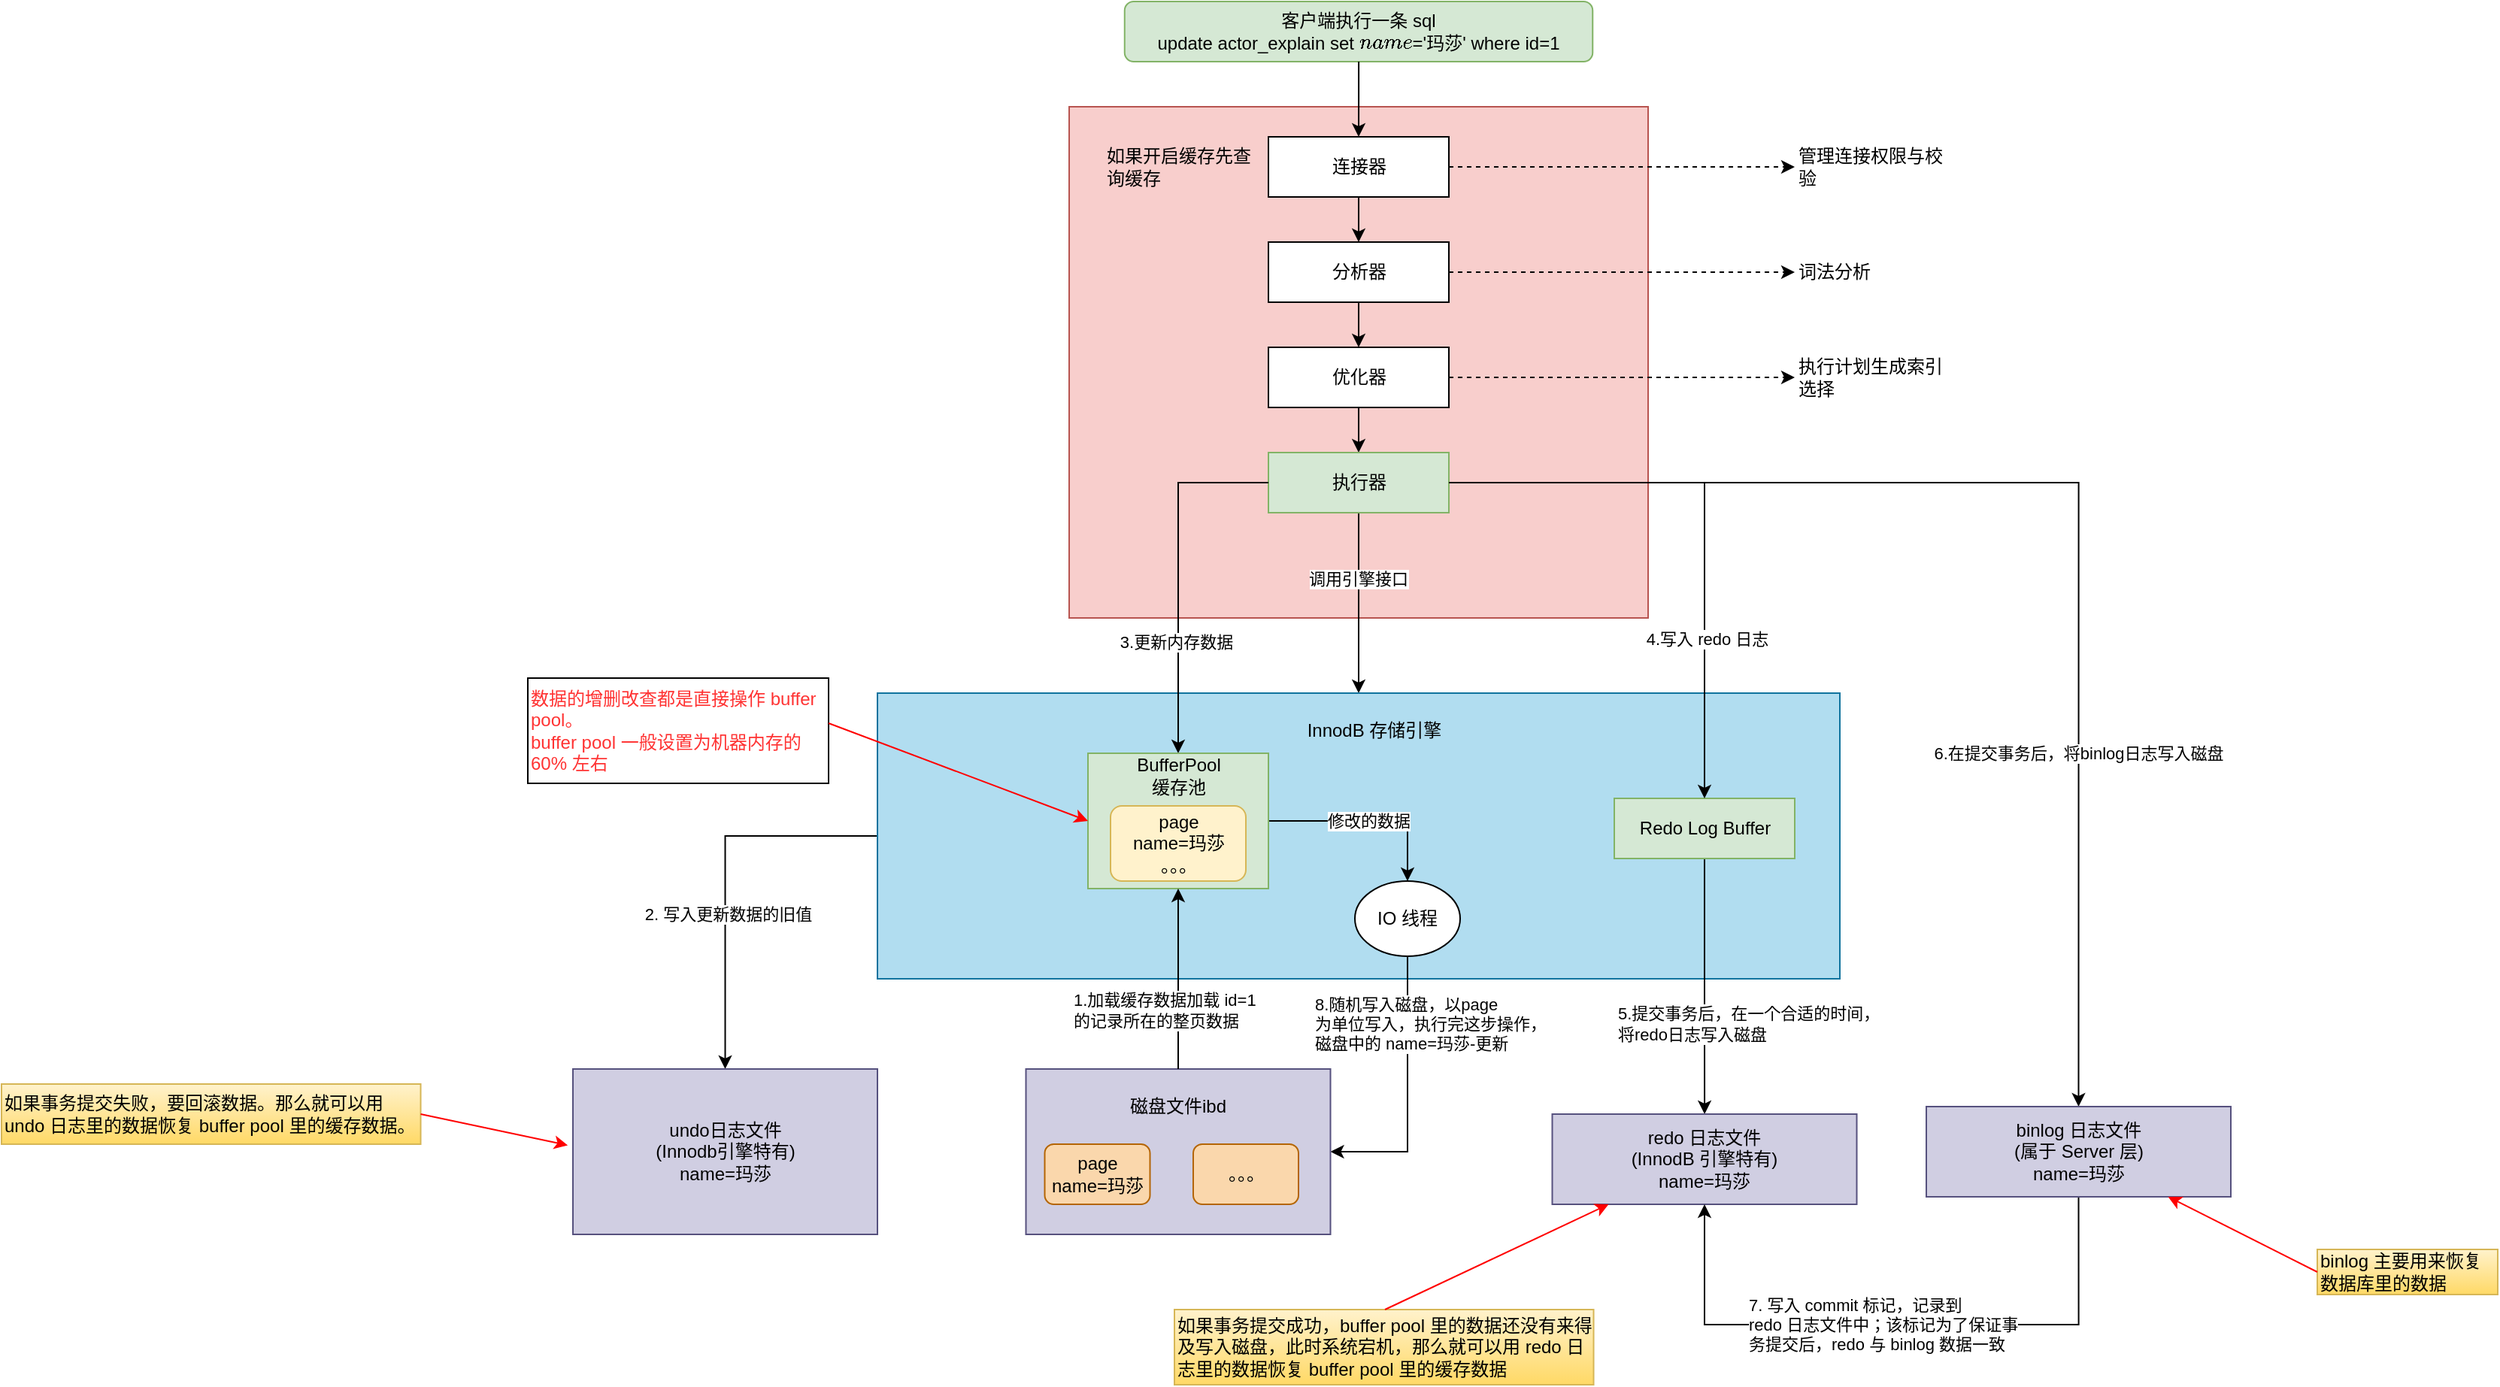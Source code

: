 <mxfile version="20.8.6" type="github">
  <diagram id="j2rWA9-SspOJQfwxpXN0" name="第 1 页">
    <mxGraphModel dx="1979" dy="611" grid="1" gridSize="10" guides="1" tooltips="1" connect="1" arrows="1" fold="1" page="1" pageScale="1" pageWidth="827" pageHeight="1169" math="0" shadow="0">
      <root>
        <mxCell id="0" />
        <mxCell id="1" parent="0" />
        <mxCell id="ka-1JWK0UKZm-RNWw-po-1" value="客户端执行一条 sql&lt;br&gt;update actor_explain set `name`=&#39;玛莎&#39; where id=1" style="rounded=1;whiteSpace=wrap;html=1;fillColor=#d5e8d4;strokeColor=#82b366;" vertex="1" parent="1">
          <mxGeometry x="236.88" y="40" width="311.25" height="40" as="geometry" />
        </mxCell>
        <mxCell id="ka-1JWK0UKZm-RNWw-po-4" value="" style="rounded=0;whiteSpace=wrap;html=1;fillColor=#f8cecc;strokeColor=#b85450;" vertex="1" parent="1">
          <mxGeometry x="200" y="110" width="385" height="340" as="geometry" />
        </mxCell>
        <mxCell id="ka-1JWK0UKZm-RNWw-po-8" value="" style="edgeStyle=orthogonalEdgeStyle;rounded=0;orthogonalLoop=1;jettySize=auto;html=1;" edge="1" parent="1" source="ka-1JWK0UKZm-RNWw-po-6" target="ka-1JWK0UKZm-RNWw-po-7">
          <mxGeometry relative="1" as="geometry" />
        </mxCell>
        <mxCell id="ka-1JWK0UKZm-RNWw-po-21" style="edgeStyle=orthogonalEdgeStyle;rounded=0;orthogonalLoop=1;jettySize=auto;html=1;exitX=1;exitY=0.5;exitDx=0;exitDy=0;entryX=0;entryY=0.5;entryDx=0;entryDy=0;dashed=1;" edge="1" parent="1" source="ka-1JWK0UKZm-RNWw-po-6" target="ka-1JWK0UKZm-RNWw-po-17">
          <mxGeometry relative="1" as="geometry" />
        </mxCell>
        <mxCell id="ka-1JWK0UKZm-RNWw-po-6" value="连接器" style="rounded=0;whiteSpace=wrap;html=1;" vertex="1" parent="1">
          <mxGeometry x="332.5" y="130" width="120" height="40" as="geometry" />
        </mxCell>
        <mxCell id="ka-1JWK0UKZm-RNWw-po-5" style="edgeStyle=orthogonalEdgeStyle;rounded=0;orthogonalLoop=1;jettySize=auto;html=1;" edge="1" parent="1" source="ka-1JWK0UKZm-RNWw-po-1" target="ka-1JWK0UKZm-RNWw-po-6">
          <mxGeometry relative="1" as="geometry" />
        </mxCell>
        <mxCell id="ka-1JWK0UKZm-RNWw-po-11" value="" style="edgeStyle=orthogonalEdgeStyle;rounded=0;orthogonalLoop=1;jettySize=auto;html=1;" edge="1" parent="1" source="ka-1JWK0UKZm-RNWw-po-7" target="ka-1JWK0UKZm-RNWw-po-10">
          <mxGeometry relative="1" as="geometry" />
        </mxCell>
        <mxCell id="ka-1JWK0UKZm-RNWw-po-7" value="分析器" style="whiteSpace=wrap;html=1;rounded=0;" vertex="1" parent="1">
          <mxGeometry x="332.5" y="200" width="120" height="40" as="geometry" />
        </mxCell>
        <mxCell id="ka-1JWK0UKZm-RNWw-po-9" style="edgeStyle=orthogonalEdgeStyle;rounded=0;orthogonalLoop=1;jettySize=auto;html=1;exitX=0.5;exitY=1;exitDx=0;exitDy=0;" edge="1" parent="1" source="ka-1JWK0UKZm-RNWw-po-7" target="ka-1JWK0UKZm-RNWw-po-7">
          <mxGeometry relative="1" as="geometry" />
        </mxCell>
        <mxCell id="ka-1JWK0UKZm-RNWw-po-13" style="edgeStyle=orthogonalEdgeStyle;rounded=0;orthogonalLoop=1;jettySize=auto;html=1;" edge="1" parent="1" source="ka-1JWK0UKZm-RNWw-po-10" target="ka-1JWK0UKZm-RNWw-po-12">
          <mxGeometry relative="1" as="geometry" />
        </mxCell>
        <mxCell id="ka-1JWK0UKZm-RNWw-po-23" style="edgeStyle=orthogonalEdgeStyle;rounded=0;orthogonalLoop=1;jettySize=auto;html=1;entryX=0;entryY=0.5;entryDx=0;entryDy=0;dashed=1;" edge="1" parent="1" source="ka-1JWK0UKZm-RNWw-po-10" target="ka-1JWK0UKZm-RNWw-po-22">
          <mxGeometry relative="1" as="geometry" />
        </mxCell>
        <mxCell id="ka-1JWK0UKZm-RNWw-po-10" value="优化器" style="whiteSpace=wrap;html=1;rounded=0;" vertex="1" parent="1">
          <mxGeometry x="332.5" y="270" width="120" height="40" as="geometry" />
        </mxCell>
        <mxCell id="ka-1JWK0UKZm-RNWw-po-25" style="edgeStyle=orthogonalEdgeStyle;rounded=0;orthogonalLoop=1;jettySize=auto;html=1;exitX=0.5;exitY=1;exitDx=0;exitDy=0;entryX=0.5;entryY=0;entryDx=0;entryDy=0;" edge="1" parent="1" source="ka-1JWK0UKZm-RNWw-po-12" target="ka-1JWK0UKZm-RNWw-po-24">
          <mxGeometry relative="1" as="geometry" />
        </mxCell>
        <mxCell id="ka-1JWK0UKZm-RNWw-po-26" value="调用引擎接口" style="edgeLabel;html=1;align=center;verticalAlign=middle;resizable=0;points=[];" vertex="1" connectable="0" parent="ka-1JWK0UKZm-RNWw-po-25">
          <mxGeometry x="-0.269" y="-1" relative="1" as="geometry">
            <mxPoint as="offset" />
          </mxGeometry>
        </mxCell>
        <mxCell id="ka-1JWK0UKZm-RNWw-po-58" style="edgeStyle=orthogonalEdgeStyle;rounded=0;orthogonalLoop=1;jettySize=auto;html=1;entryX=0.5;entryY=0;entryDx=0;entryDy=0;fontColor=#000000;" edge="1" parent="1" source="ka-1JWK0UKZm-RNWw-po-12" target="ka-1JWK0UKZm-RNWw-po-47">
          <mxGeometry relative="1" as="geometry" />
        </mxCell>
        <mxCell id="ka-1JWK0UKZm-RNWw-po-65" value="6.在提交事务后，将binlog日志写入磁盘" style="edgeLabel;html=1;align=center;verticalAlign=middle;resizable=0;points=[];fontColor=#000000;" vertex="1" connectable="0" parent="ka-1JWK0UKZm-RNWw-po-58">
          <mxGeometry x="0.437" y="-1" relative="1" as="geometry">
            <mxPoint as="offset" />
          </mxGeometry>
        </mxCell>
        <mxCell id="ka-1JWK0UKZm-RNWw-po-12" value="执行器" style="whiteSpace=wrap;html=1;rounded=0;fillColor=#d5e8d4;strokeColor=#82b366;" vertex="1" parent="1">
          <mxGeometry x="332.5" y="340" width="120" height="40" as="geometry" />
        </mxCell>
        <mxCell id="ka-1JWK0UKZm-RNWw-po-14" value="如果开启缓存先查询缓存" style="text;html=1;strokeColor=none;fillColor=none;align=left;verticalAlign=middle;whiteSpace=wrap;rounded=0;" vertex="1" parent="1">
          <mxGeometry x="222.5" y="135" width="100" height="30" as="geometry" />
        </mxCell>
        <mxCell id="ka-1JWK0UKZm-RNWw-po-17" value="管理连接权限与校验" style="text;html=1;strokeColor=none;fillColor=none;align=left;verticalAlign=middle;whiteSpace=wrap;rounded=0;" vertex="1" parent="1">
          <mxGeometry x="682.5" y="135" width="100" height="30" as="geometry" />
        </mxCell>
        <mxCell id="ka-1JWK0UKZm-RNWw-po-19" style="edgeStyle=orthogonalEdgeStyle;rounded=0;orthogonalLoop=1;jettySize=auto;html=1;exitX=1;exitY=0.5;exitDx=0;exitDy=0;dashed=1;entryX=0;entryY=0.5;entryDx=0;entryDy=0;" edge="1" parent="1" source="ka-1JWK0UKZm-RNWw-po-7" target="ka-1JWK0UKZm-RNWw-po-20">
          <mxGeometry relative="1" as="geometry">
            <mxPoint x="672.5" y="220" as="targetPoint" />
            <mxPoint x="562.5" y="220" as="sourcePoint" />
          </mxGeometry>
        </mxCell>
        <mxCell id="ka-1JWK0UKZm-RNWw-po-20" value="词法分析" style="text;html=1;strokeColor=none;fillColor=none;align=left;verticalAlign=middle;whiteSpace=wrap;rounded=0;" vertex="1" parent="1">
          <mxGeometry x="682.5" y="205" width="100" height="30" as="geometry" />
        </mxCell>
        <mxCell id="ka-1JWK0UKZm-RNWw-po-22" value="执行计划生成索引选择" style="text;html=1;strokeColor=none;fillColor=none;align=left;verticalAlign=middle;whiteSpace=wrap;rounded=0;" vertex="1" parent="1">
          <mxGeometry x="682.5" y="275" width="100" height="30" as="geometry" />
        </mxCell>
        <mxCell id="ka-1JWK0UKZm-RNWw-po-52" style="edgeStyle=orthogonalEdgeStyle;rounded=0;orthogonalLoop=1;jettySize=auto;html=1;fontColor=#000000;exitX=0;exitY=0.5;exitDx=0;exitDy=0;" edge="1" parent="1" source="ka-1JWK0UKZm-RNWw-po-24" target="ka-1JWK0UKZm-RNWw-po-50">
          <mxGeometry relative="1" as="geometry" />
        </mxCell>
        <mxCell id="ka-1JWK0UKZm-RNWw-po-71" value="2. 写入更新数据的旧值" style="edgeLabel;html=1;align=center;verticalAlign=middle;resizable=0;points=[];fontColor=#000000;" vertex="1" connectable="0" parent="ka-1JWK0UKZm-RNWw-po-52">
          <mxGeometry x="0.19" y="1" relative="1" as="geometry">
            <mxPoint as="offset" />
          </mxGeometry>
        </mxCell>
        <mxCell id="ka-1JWK0UKZm-RNWw-po-24" value="" style="rounded=0;whiteSpace=wrap;html=1;fillColor=#b1ddf0;strokeColor=#10739e;" vertex="1" parent="1">
          <mxGeometry x="72.5" y="500" width="640" height="190" as="geometry" />
        </mxCell>
        <mxCell id="ka-1JWK0UKZm-RNWw-po-27" value="InnodB 存储引擎" style="text;html=1;strokeColor=none;fillColor=none;align=center;verticalAlign=middle;whiteSpace=wrap;rounded=0;" vertex="1" parent="1">
          <mxGeometry x="352.5" y="510" width="100" height="30" as="geometry" />
        </mxCell>
        <mxCell id="ka-1JWK0UKZm-RNWw-po-34" value="修改的数据" style="edgeStyle=orthogonalEdgeStyle;rounded=0;orthogonalLoop=1;jettySize=auto;html=1;exitX=1;exitY=0.5;exitDx=0;exitDy=0;entryX=0.5;entryY=0;entryDx=0;entryDy=0;" edge="1" parent="1" source="ka-1JWK0UKZm-RNWw-po-28" target="ka-1JWK0UKZm-RNWw-po-33">
          <mxGeometry relative="1" as="geometry" />
        </mxCell>
        <mxCell id="ka-1JWK0UKZm-RNWw-po-46" style="edgeStyle=orthogonalEdgeStyle;rounded=0;orthogonalLoop=1;jettySize=auto;html=1;exitX=0.5;exitY=1;exitDx=0;exitDy=0;fontColor=#000000;" edge="1" parent="1" source="ka-1JWK0UKZm-RNWw-po-32" target="ka-1JWK0UKZm-RNWw-po-45">
          <mxGeometry relative="1" as="geometry" />
        </mxCell>
        <mxCell id="ka-1JWK0UKZm-RNWw-po-57" value="5.提交事务后，在一个合适的时间，&lt;br&gt;将redo日志写入磁盘" style="edgeLabel;html=1;align=left;verticalAlign=middle;resizable=0;points=[];fontColor=#000000;" vertex="1" connectable="0" parent="ka-1JWK0UKZm-RNWw-po-46">
          <mxGeometry x="0.383" y="-1" relative="1" as="geometry">
            <mxPoint x="-59" y="-8" as="offset" />
          </mxGeometry>
        </mxCell>
        <mxCell id="ka-1JWK0UKZm-RNWw-po-32" value="Redo Log Buffer" style="rounded=0;whiteSpace=wrap;html=1;fillColor=#d5e8d4;strokeColor=#82b366;" vertex="1" parent="1">
          <mxGeometry x="562.5" y="570" width="120" height="40" as="geometry" />
        </mxCell>
        <mxCell id="ka-1JWK0UKZm-RNWw-po-53" style="edgeStyle=orthogonalEdgeStyle;rounded=0;orthogonalLoop=1;jettySize=auto;html=1;exitX=0.5;exitY=1;exitDx=0;exitDy=0;entryX=1;entryY=0.5;entryDx=0;entryDy=0;fontColor=#000000;" edge="1" parent="1" source="ka-1JWK0UKZm-RNWw-po-33" target="ka-1JWK0UKZm-RNWw-po-40">
          <mxGeometry relative="1" as="geometry" />
        </mxCell>
        <mxCell id="ka-1JWK0UKZm-RNWw-po-56" value="&lt;div style=&quot;text-align: left;&quot;&gt;8.随机写入磁盘，以page&lt;/div&gt;&lt;div style=&quot;text-align: left;&quot;&gt;为单位写入，执行完这步操作，&lt;/div&gt;&lt;div style=&quot;text-align: left;&quot;&gt;磁盘中的 name=玛莎-更新&lt;/div&gt;" style="edgeLabel;html=1;align=center;verticalAlign=middle;resizable=0;points=[];fontColor=#000000;" vertex="1" connectable="0" parent="ka-1JWK0UKZm-RNWw-po-53">
          <mxGeometry x="-0.637" y="-3" relative="1" as="geometry">
            <mxPoint x="18" y="12" as="offset" />
          </mxGeometry>
        </mxCell>
        <mxCell id="ka-1JWK0UKZm-RNWw-po-33" value="IO 线程" style="ellipse;whiteSpace=wrap;html=1;" vertex="1" parent="1">
          <mxGeometry x="390" y="625" width="70" height="50" as="geometry" />
        </mxCell>
        <mxCell id="ka-1JWK0UKZm-RNWw-po-35" value="&lt;font color=&quot;#ff3333&quot;&gt;数据的增删改查都是直接操作 buffer pool。&lt;br&gt;buffer pool 一般设置为机器内存的 60% 左右&lt;/font&gt;" style="text;html=1;strokeColor=default;fillColor=none;align=left;verticalAlign=middle;whiteSpace=wrap;rounded=0;" vertex="1" parent="1">
          <mxGeometry x="-160" y="490" width="200" height="70" as="geometry" />
        </mxCell>
        <mxCell id="ka-1JWK0UKZm-RNWw-po-37" style="edgeStyle=orthogonalEdgeStyle;rounded=0;orthogonalLoop=1;jettySize=auto;html=1;exitX=1;exitY=0.5;exitDx=0;exitDy=0;fontColor=#FF3333;" edge="1" parent="1" source="ka-1JWK0UKZm-RNWw-po-12" target="ka-1JWK0UKZm-RNWw-po-32">
          <mxGeometry relative="1" as="geometry" />
        </mxCell>
        <mxCell id="ka-1JWK0UKZm-RNWw-po-70" value="4.写入 redo 日志" style="edgeLabel;html=1;align=center;verticalAlign=middle;resizable=0;points=[];fontColor=#000000;" vertex="1" connectable="0" parent="ka-1JWK0UKZm-RNWw-po-37">
          <mxGeometry x="0.442" y="1" relative="1" as="geometry">
            <mxPoint as="offset" />
          </mxGeometry>
        </mxCell>
        <mxCell id="ka-1JWK0UKZm-RNWw-po-38" style="edgeStyle=orthogonalEdgeStyle;rounded=0;orthogonalLoop=1;jettySize=auto;html=1;exitX=0;exitY=0.5;exitDx=0;exitDy=0;fontColor=#FF3333;" edge="1" parent="1" source="ka-1JWK0UKZm-RNWw-po-12" target="ka-1JWK0UKZm-RNWw-po-29">
          <mxGeometry relative="1" as="geometry" />
        </mxCell>
        <mxCell id="ka-1JWK0UKZm-RNWw-po-69" value="3.更新内存数据" style="edgeLabel;html=1;align=center;verticalAlign=middle;resizable=0;points=[];fontColor=#000000;" vertex="1" connectable="0" parent="ka-1JWK0UKZm-RNWw-po-38">
          <mxGeometry x="0.385" y="-2" relative="1" as="geometry">
            <mxPoint as="offset" />
          </mxGeometry>
        </mxCell>
        <mxCell id="ka-1JWK0UKZm-RNWw-po-39" value="" style="group" vertex="1" connectable="0" parent="1">
          <mxGeometry x="212.5" y="540" width="120" height="90" as="geometry" />
        </mxCell>
        <mxCell id="ka-1JWK0UKZm-RNWw-po-28" value="" style="rounded=0;whiteSpace=wrap;html=1;fillColor=#d5e8d4;strokeColor=#82b366;" vertex="1" parent="ka-1JWK0UKZm-RNWw-po-39">
          <mxGeometry width="120" height="90" as="geometry" />
        </mxCell>
        <mxCell id="ka-1JWK0UKZm-RNWw-po-29" value="BufferPool缓存池" style="text;html=1;strokeColor=none;fillColor=none;align=center;verticalAlign=middle;whiteSpace=wrap;rounded=0;" vertex="1" parent="ka-1JWK0UKZm-RNWw-po-39">
          <mxGeometry x="30" width="60" height="30" as="geometry" />
        </mxCell>
        <mxCell id="ka-1JWK0UKZm-RNWw-po-31" value="page&lt;br&gt;name=玛莎&lt;br&gt;。。。" style="rounded=1;whiteSpace=wrap;html=1;fillColor=#fff2cc;strokeColor=#d6b656;" vertex="1" parent="ka-1JWK0UKZm-RNWw-po-39">
          <mxGeometry x="15" y="35" width="90" height="50" as="geometry" />
        </mxCell>
        <mxCell id="ka-1JWK0UKZm-RNWw-po-40" value="" style="rounded=0;whiteSpace=wrap;html=1;strokeColor=#56517e;fillColor=#d0cee2;" vertex="1" parent="1">
          <mxGeometry x="171.25" y="750" width="202.5" height="110" as="geometry" />
        </mxCell>
        <mxCell id="ka-1JWK0UKZm-RNWw-po-49" style="edgeStyle=orthogonalEdgeStyle;rounded=0;orthogonalLoop=1;jettySize=auto;html=1;entryX=0.5;entryY=1;entryDx=0;entryDy=0;fontColor=#000000;exitX=0.5;exitY=0;exitDx=0;exitDy=0;" edge="1" parent="1" source="ka-1JWK0UKZm-RNWw-po-40" target="ka-1JWK0UKZm-RNWw-po-28">
          <mxGeometry relative="1" as="geometry" />
        </mxCell>
        <mxCell id="ka-1JWK0UKZm-RNWw-po-54" value="1.加载缓存数据加载 id=1 &lt;br&gt;的记录所在的整页数据" style="edgeLabel;html=1;align=left;verticalAlign=middle;resizable=0;points=[];fontColor=#000000;" vertex="1" connectable="0" parent="ka-1JWK0UKZm-RNWw-po-49">
          <mxGeometry x="-0.243" y="-1" relative="1" as="geometry">
            <mxPoint x="-73" y="6" as="offset" />
          </mxGeometry>
        </mxCell>
        <mxCell id="ka-1JWK0UKZm-RNWw-po-41" value="磁盘文件ibd" style="text;html=1;strokeColor=none;fillColor=none;align=center;verticalAlign=middle;whiteSpace=wrap;rounded=0;fontColor=#000000;" vertex="1" parent="1">
          <mxGeometry x="233" y="760" width="79" height="30" as="geometry" />
        </mxCell>
        <mxCell id="ka-1JWK0UKZm-RNWw-po-43" value="page&lt;br style=&quot;border-color: var(--border-color);&quot;&gt;name=玛莎" style="rounded=1;whiteSpace=wrap;html=1;strokeColor=#b46504;fillColor=#fad7ac;" vertex="1" parent="1">
          <mxGeometry x="183.75" y="800" width="70" height="40" as="geometry" />
        </mxCell>
        <mxCell id="ka-1JWK0UKZm-RNWw-po-44" value="。。。" style="rounded=1;whiteSpace=wrap;html=1;strokeColor=#b46504;fillColor=#fad7ac;" vertex="1" parent="1">
          <mxGeometry x="282.5" y="800" width="70" height="40" as="geometry" />
        </mxCell>
        <mxCell id="ka-1JWK0UKZm-RNWw-po-45" value="redo 日志文件&lt;br&gt;(InnodB 引擎特有)&lt;br&gt;name=玛莎" style="rounded=0;whiteSpace=wrap;html=1;strokeColor=#56517e;fillColor=#d0cee2;" vertex="1" parent="1">
          <mxGeometry x="521.25" y="780" width="202.5" height="60" as="geometry" />
        </mxCell>
        <mxCell id="ka-1JWK0UKZm-RNWw-po-48" style="edgeStyle=orthogonalEdgeStyle;rounded=0;orthogonalLoop=1;jettySize=auto;html=1;entryX=0.5;entryY=1;entryDx=0;entryDy=0;fontColor=#000000;exitX=0.5;exitY=1;exitDx=0;exitDy=0;" edge="1" parent="1" source="ka-1JWK0UKZm-RNWw-po-47" target="ka-1JWK0UKZm-RNWw-po-45">
          <mxGeometry relative="1" as="geometry">
            <Array as="points">
              <mxPoint x="871" y="920" />
              <mxPoint x="623" y="920" />
            </Array>
          </mxGeometry>
        </mxCell>
        <mxCell id="ka-1JWK0UKZm-RNWw-po-61" value="7. 写入 commit 标记，记录到 &lt;br&gt;redo 日志文件中；该标记为了保证事&lt;br&gt;务提交后，redo 与 binlog 数据一致" style="edgeLabel;html=1;align=left;verticalAlign=middle;resizable=0;points=[];fontColor=#000000;" vertex="1" connectable="0" parent="ka-1JWK0UKZm-RNWw-po-48">
          <mxGeometry x="0.254" relative="1" as="geometry">
            <mxPoint x="-47" as="offset" />
          </mxGeometry>
        </mxCell>
        <mxCell id="ka-1JWK0UKZm-RNWw-po-47" value="binlog 日志文件&lt;br&gt;(属于 Server 层)&lt;br&gt;name=玛莎" style="rounded=0;whiteSpace=wrap;html=1;strokeColor=#56517e;fillColor=#d0cee2;" vertex="1" parent="1">
          <mxGeometry x="770" y="775" width="202.5" height="60" as="geometry" />
        </mxCell>
        <mxCell id="ka-1JWK0UKZm-RNWw-po-50" value="undo日志文件&lt;br&gt;(Innodb引擎特有)&lt;br&gt;name=玛莎" style="rounded=0;whiteSpace=wrap;html=1;strokeColor=#56517e;fillColor=#d0cee2;" vertex="1" parent="1">
          <mxGeometry x="-130" y="750" width="202.5" height="110" as="geometry" />
        </mxCell>
        <mxCell id="ka-1JWK0UKZm-RNWw-po-60" value="binlog 主要用来恢复数据库里的数据" style="text;html=1;strokeColor=#d6b656;fillColor=#fff2cc;align=left;verticalAlign=middle;whiteSpace=wrap;rounded=0;gradientColor=#ffd966;" vertex="1" parent="1">
          <mxGeometry x="1030" y="870" width="120" height="30" as="geometry" />
        </mxCell>
        <mxCell id="ka-1JWK0UKZm-RNWw-po-62" value="如果事务提交成功，buffer pool 里的数据还没有来得及写入磁盘，此时系统宕机，那么就可以用 redo 日志里的数据恢复 buffer pool 里的缓存数据" style="text;html=1;strokeColor=#d6b656;fillColor=#fff2cc;align=left;verticalAlign=middle;whiteSpace=wrap;rounded=0;gradientColor=#ffd966;" vertex="1" parent="1">
          <mxGeometry x="270" y="910" width="278.75" height="50" as="geometry" />
        </mxCell>
        <mxCell id="ka-1JWK0UKZm-RNWw-po-63" value="" style="endArrow=classic;html=1;rounded=0;fontColor=#000000;fillColor=#f8cecc;gradientColor=#ea6b66;strokeColor=#FF0000;" edge="1" parent="1" target="ka-1JWK0UKZm-RNWw-po-45">
          <mxGeometry width="50" height="50" relative="1" as="geometry">
            <mxPoint x="410" y="910" as="sourcePoint" />
            <mxPoint x="460" y="860" as="targetPoint" />
          </mxGeometry>
        </mxCell>
        <mxCell id="ka-1JWK0UKZm-RNWw-po-64" value="" style="endArrow=classic;html=1;rounded=0;fontColor=#000000;exitX=0;exitY=0.5;exitDx=0;exitDy=0;strokeColor=#FF0000;" edge="1" parent="1" source="ka-1JWK0UKZm-RNWw-po-60" target="ka-1JWK0UKZm-RNWw-po-47">
          <mxGeometry width="50" height="50" relative="1" as="geometry">
            <mxPoint x="1010" y="810" as="sourcePoint" />
            <mxPoint x="1060" y="760" as="targetPoint" />
          </mxGeometry>
        </mxCell>
        <mxCell id="ka-1JWK0UKZm-RNWw-po-66" value="" style="endArrow=classic;html=1;rounded=0;fontColor=#000000;fillColor=#f8cecc;gradientColor=#ea6b66;strokeColor=#FF0000;entryX=0;entryY=0.5;entryDx=0;entryDy=0;" edge="1" parent="1" target="ka-1JWK0UKZm-RNWw-po-28">
          <mxGeometry width="50" height="50" relative="1" as="geometry">
            <mxPoint x="40" y="520" as="sourcePoint" />
            <mxPoint x="188.75" y="450" as="targetPoint" />
          </mxGeometry>
        </mxCell>
        <mxCell id="ka-1JWK0UKZm-RNWw-po-67" value="如果事务提交失败，要回滚数据。那么就可以用 undo 日志里的数据恢复 buffer pool 里的缓存数据。" style="text;html=1;strokeColor=#d6b656;fillColor=#fff2cc;align=left;verticalAlign=middle;whiteSpace=wrap;rounded=0;gradientColor=#ffd966;" vertex="1" parent="1">
          <mxGeometry x="-510" y="760" width="278.75" height="40" as="geometry" />
        </mxCell>
        <mxCell id="ka-1JWK0UKZm-RNWw-po-68" value="" style="endArrow=classic;html=1;rounded=0;fontColor=#000000;fillColor=#f8cecc;gradientColor=#ea6b66;strokeColor=#FF0000;entryX=-0.017;entryY=0.461;entryDx=0;entryDy=0;entryPerimeter=0;exitX=1;exitY=0.5;exitDx=0;exitDy=0;" edge="1" parent="1" source="ka-1JWK0UKZm-RNWw-po-67" target="ka-1JWK0UKZm-RNWw-po-50">
          <mxGeometry width="50" height="50" relative="1" as="geometry">
            <mxPoint x="-231.25" y="775" as="sourcePoint" />
            <mxPoint x="-58.75" y="840" as="targetPoint" />
          </mxGeometry>
        </mxCell>
      </root>
    </mxGraphModel>
  </diagram>
</mxfile>
